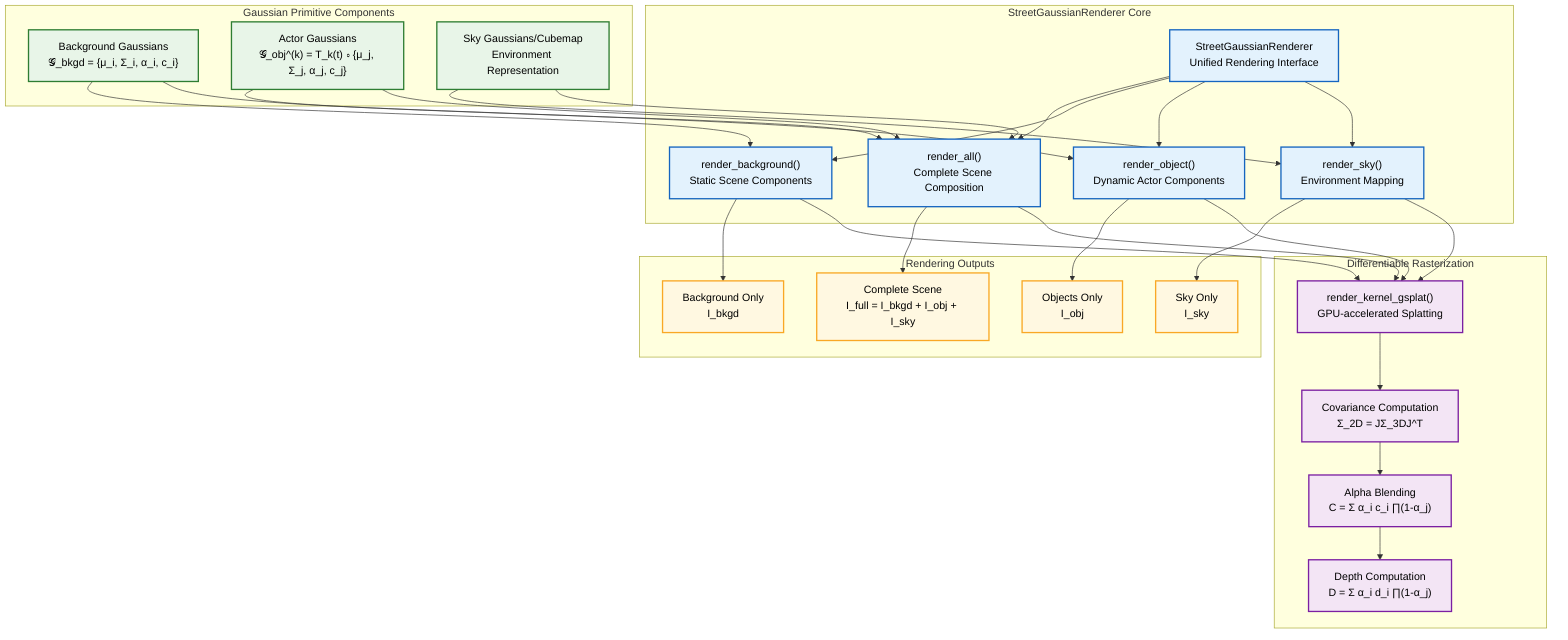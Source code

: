graph TD
    subgraph RendererCore["StreetGaussianRenderer Core"]
        A["StreetGaussianRenderer<br/>Unified Rendering Interface"]
        A --> B["render_all()<br/>Complete Scene Composition"]
        A --> C["render_background()<br/>Static Scene Components"] 
        A --> D["render_object()<br/>Dynamic Actor Components"]
        A --> E["render_sky()<br/>Environment Mapping"]
    end
    
    subgraph GaussianComponents["Gaussian Primitive Components"]
        F["Background Gaussians<br/>𝒢_bkgd = {μ_i, Σ_i, α_i, c_i}"]
        G["Actor Gaussians<br/>𝒢_obj^(k) = T_k(t) ∘ {μ_j, Σ_j, α_j, c_j}"]
        H["Sky Gaussians/Cubemap<br/>Environment Representation"]
    end
    
    subgraph RenderingKernel["Differentiable Rasterization"]
        I["render_kernel_gsplat()<br/>GPU-accelerated Splatting"]
        J["Covariance Computation<br/>Σ_2D = JΣ_3DJ^T"]
        K["Alpha Blending<br/>C = Σ α_i c_i ∏(1-α_j)"]
        L["Depth Computation<br/>D = Σ α_i d_i ∏(1-α_j)"]
    end
    
    subgraph OutputModes["Rendering Outputs"]
        M["Complete Scene<br/>I_full = I_bkgd + I_obj + I_sky"]
        N["Background Only<br/>I_bkgd"]
        O["Objects Only<br/>I_obj"]
        P["Sky Only<br/>I_sky"]
    end
    
    B --> M
    C --> N
    D --> O
    E --> P
    
    F --> C
    G --> D
    H --> E
    
    F --> B
    G --> B
    H --> B
    
    B --> I
    C --> I
    D --> I
    E --> I
    
    I --> J
    J --> K
    K --> L
    
    classDef rendererStyle fill:#E3F2FD,stroke:#1565C0,stroke-width:2px,color:#000000
    classDef gaussianStyle fill:#E8F5E8,stroke:#2E7D32,stroke-width:2px,color:#000000
    classDef kernelStyle fill:#F3E5F5,stroke:#7B1FA2,stroke-width:2px,color:#000000
    classDef outputStyle fill:#FFF8E1,stroke:#F9A825,stroke-width:2px,color:#000000
    
    class A,B,C,D,E rendererStyle
    class F,G,H gaussianStyle
    class I,J,K,L kernelStyle
    class M,N,O,P outputStyle